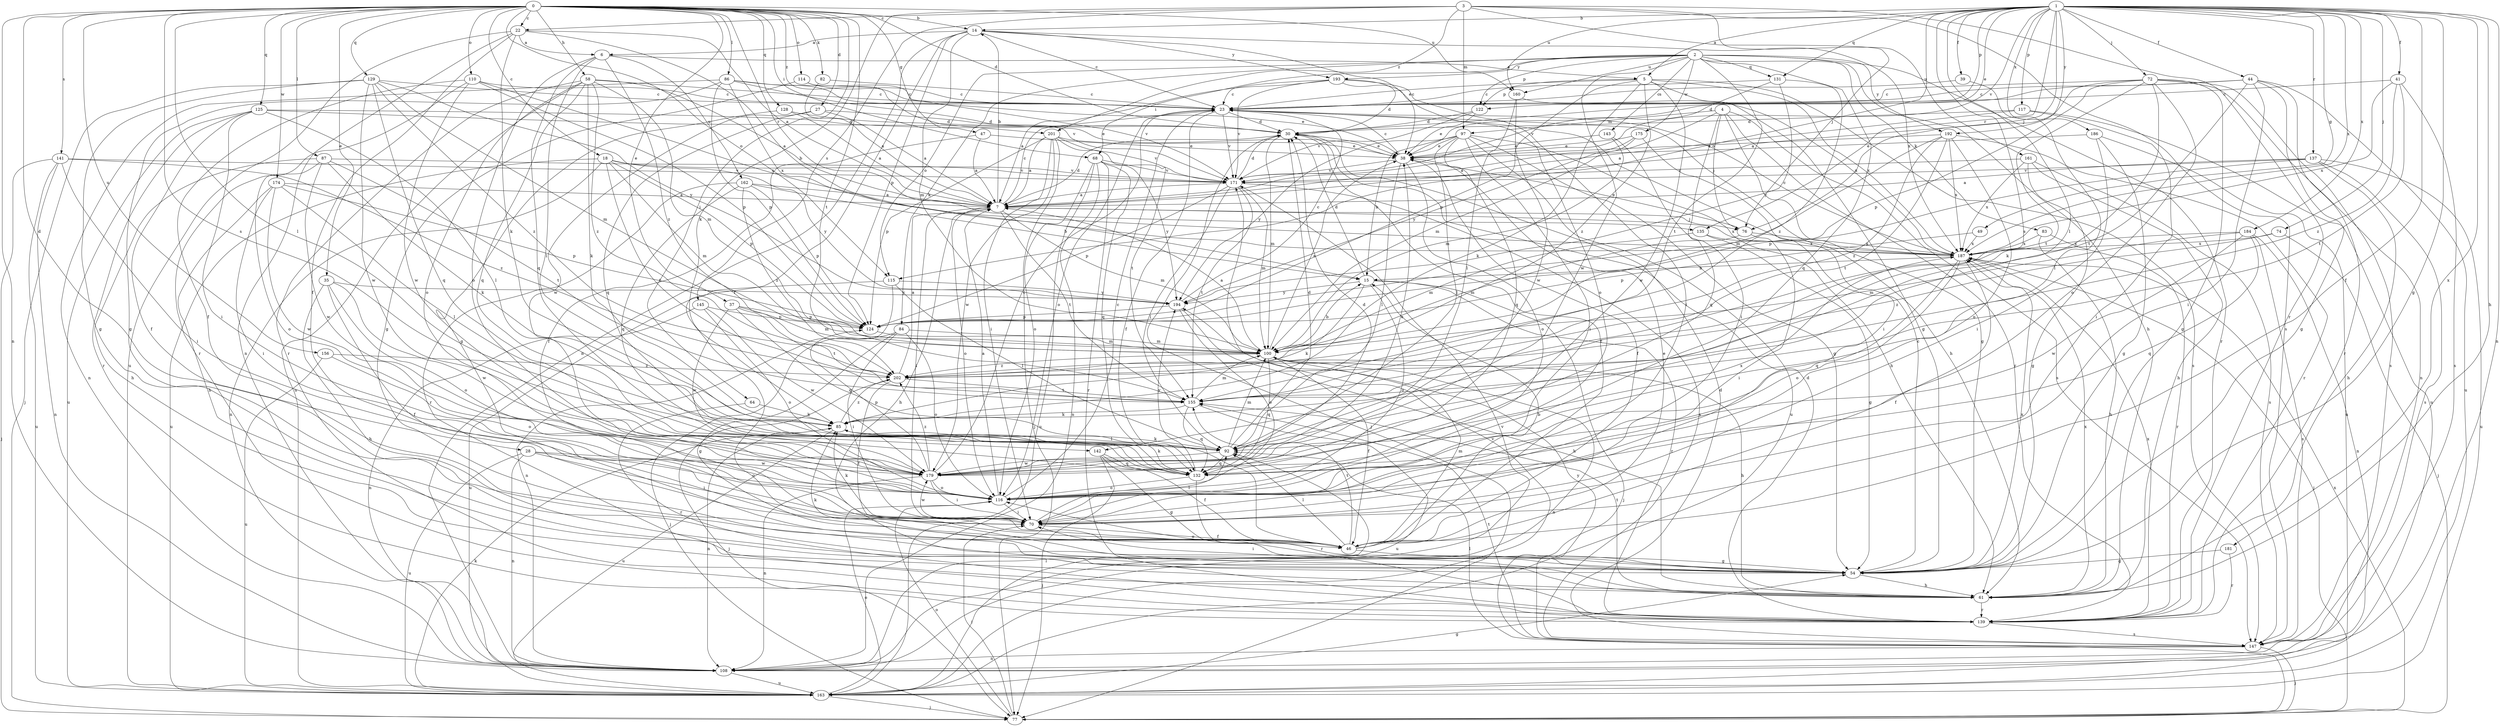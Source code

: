 strict digraph  {
0;
1;
2;
3;
4;
5;
6;
7;
14;
15;
18;
22;
23;
27;
28;
30;
35;
37;
38;
39;
41;
44;
46;
47;
49;
54;
58;
61;
64;
68;
70;
72;
74;
76;
77;
82;
83;
84;
85;
86;
87;
92;
97;
100;
108;
110;
114;
115;
116;
117;
122;
124;
125;
128;
129;
131;
132;
135;
137;
139;
141;
142;
143;
145;
147;
155;
156;
160;
161;
162;
163;
171;
174;
175;
179;
181;
184;
186;
187;
192;
193;
194;
201;
202;
0 -> 14  [label=b];
0 -> 18  [label=c];
0 -> 22  [label=c];
0 -> 27  [label=d];
0 -> 28  [label=d];
0 -> 30  [label=d];
0 -> 35  [label=e];
0 -> 37  [label=e];
0 -> 47  [label=g];
0 -> 58  [label=h];
0 -> 64  [label=i];
0 -> 68  [label=i];
0 -> 82  [label=k];
0 -> 86  [label=l];
0 -> 87  [label=l];
0 -> 92  [label=l];
0 -> 108  [label=n];
0 -> 110  [label=o];
0 -> 114  [label=o];
0 -> 115  [label=o];
0 -> 125  [label=q];
0 -> 128  [label=q];
0 -> 129  [label=q];
0 -> 135  [label=r];
0 -> 141  [label=s];
0 -> 142  [label=s];
0 -> 155  [label=t];
0 -> 156  [label=u];
0 -> 160  [label=u];
0 -> 174  [label=w];
0 -> 201  [label=z];
1 -> 5  [label=a];
1 -> 14  [label=b];
1 -> 38  [label=e];
1 -> 39  [label=f];
1 -> 41  [label=f];
1 -> 44  [label=f];
1 -> 46  [label=f];
1 -> 49  [label=g];
1 -> 54  [label=g];
1 -> 61  [label=h];
1 -> 72  [label=j];
1 -> 74  [label=j];
1 -> 76  [label=j];
1 -> 92  [label=l];
1 -> 108  [label=n];
1 -> 115  [label=o];
1 -> 117  [label=p];
1 -> 122  [label=p];
1 -> 131  [label=q];
1 -> 135  [label=r];
1 -> 137  [label=r];
1 -> 142  [label=s];
1 -> 160  [label=u];
1 -> 171  [label=v];
1 -> 181  [label=x];
1 -> 184  [label=x];
1 -> 186  [label=x];
1 -> 187  [label=x];
1 -> 192  [label=y];
2 -> 61  [label=h];
2 -> 68  [label=i];
2 -> 83  [label=k];
2 -> 84  [label=k];
2 -> 115  [label=o];
2 -> 122  [label=p];
2 -> 131  [label=q];
2 -> 132  [label=q];
2 -> 139  [label=r];
2 -> 143  [label=s];
2 -> 155  [label=t];
2 -> 160  [label=u];
2 -> 175  [label=w];
2 -> 179  [label=w];
2 -> 192  [label=y];
2 -> 193  [label=y];
3 -> 22  [label=c];
3 -> 76  [label=j];
3 -> 85  [label=k];
3 -> 97  [label=m];
3 -> 139  [label=r];
3 -> 145  [label=s];
3 -> 147  [label=s];
3 -> 161  [label=u];
3 -> 201  [label=z];
4 -> 54  [label=g];
4 -> 70  [label=i];
4 -> 76  [label=j];
4 -> 97  [label=m];
4 -> 100  [label=m];
4 -> 139  [label=r];
4 -> 147  [label=s];
5 -> 23  [label=c];
5 -> 54  [label=g];
5 -> 85  [label=k];
5 -> 122  [label=p];
5 -> 124  [label=p];
5 -> 147  [label=s];
5 -> 179  [label=w];
5 -> 187  [label=x];
5 -> 202  [label=z];
6 -> 5  [label=a];
6 -> 92  [label=l];
6 -> 116  [label=o];
6 -> 132  [label=q];
6 -> 162  [label=u];
6 -> 202  [label=z];
7 -> 14  [label=b];
7 -> 23  [label=c];
7 -> 30  [label=d];
7 -> 61  [label=h];
7 -> 70  [label=i];
7 -> 76  [label=j];
7 -> 100  [label=m];
7 -> 116  [label=o];
7 -> 155  [label=t];
7 -> 187  [label=x];
14 -> 6  [label=a];
14 -> 23  [label=c];
14 -> 38  [label=e];
14 -> 46  [label=f];
14 -> 100  [label=m];
14 -> 108  [label=n];
14 -> 124  [label=p];
14 -> 187  [label=x];
14 -> 193  [label=y];
15 -> 30  [label=d];
15 -> 77  [label=j];
15 -> 85  [label=k];
15 -> 116  [label=o];
15 -> 139  [label=r];
15 -> 194  [label=y];
18 -> 100  [label=m];
18 -> 108  [label=n];
18 -> 124  [label=p];
18 -> 155  [label=t];
18 -> 163  [label=u];
18 -> 171  [label=v];
18 -> 194  [label=y];
22 -> 6  [label=a];
22 -> 7  [label=a];
22 -> 15  [label=b];
22 -> 46  [label=f];
22 -> 85  [label=k];
22 -> 108  [label=n];
22 -> 163  [label=u];
23 -> 30  [label=d];
23 -> 46  [label=f];
23 -> 61  [label=h];
23 -> 116  [label=o];
23 -> 171  [label=v];
27 -> 7  [label=a];
27 -> 30  [label=d];
27 -> 132  [label=q];
27 -> 179  [label=w];
28 -> 70  [label=i];
28 -> 108  [label=n];
28 -> 116  [label=o];
28 -> 163  [label=u];
28 -> 179  [label=w];
30 -> 38  [label=e];
30 -> 46  [label=f];
30 -> 77  [label=j];
30 -> 100  [label=m];
35 -> 46  [label=f];
35 -> 61  [label=h];
35 -> 116  [label=o];
35 -> 179  [label=w];
35 -> 194  [label=y];
37 -> 100  [label=m];
37 -> 124  [label=p];
37 -> 132  [label=q];
37 -> 155  [label=t];
37 -> 179  [label=w];
38 -> 23  [label=c];
38 -> 46  [label=f];
38 -> 92  [label=l];
38 -> 116  [label=o];
38 -> 171  [label=v];
39 -> 23  [label=c];
39 -> 92  [label=l];
41 -> 23  [label=c];
41 -> 147  [label=s];
41 -> 155  [label=t];
41 -> 187  [label=x];
41 -> 202  [label=z];
44 -> 23  [label=c];
44 -> 30  [label=d];
44 -> 54  [label=g];
44 -> 70  [label=i];
44 -> 139  [label=r];
44 -> 155  [label=t];
44 -> 163  [label=u];
46 -> 15  [label=b];
46 -> 38  [label=e];
46 -> 54  [label=g];
46 -> 92  [label=l];
46 -> 100  [label=m];
46 -> 155  [label=t];
47 -> 7  [label=a];
47 -> 38  [label=e];
47 -> 46  [label=f];
49 -> 124  [label=p];
49 -> 187  [label=x];
54 -> 23  [label=c];
54 -> 61  [label=h];
54 -> 70  [label=i];
54 -> 85  [label=k];
54 -> 116  [label=o];
54 -> 187  [label=x];
58 -> 7  [label=a];
58 -> 23  [label=c];
58 -> 85  [label=k];
58 -> 100  [label=m];
58 -> 116  [label=o];
58 -> 132  [label=q];
58 -> 139  [label=r];
58 -> 163  [label=u];
58 -> 202  [label=z];
61 -> 139  [label=r];
61 -> 155  [label=t];
61 -> 187  [label=x];
64 -> 85  [label=k];
64 -> 139  [label=r];
68 -> 108  [label=n];
68 -> 116  [label=o];
68 -> 132  [label=q];
68 -> 139  [label=r];
68 -> 163  [label=u];
68 -> 171  [label=v];
68 -> 194  [label=y];
70 -> 46  [label=f];
70 -> 85  [label=k];
70 -> 92  [label=l];
70 -> 179  [label=w];
72 -> 7  [label=a];
72 -> 23  [label=c];
72 -> 54  [label=g];
72 -> 85  [label=k];
72 -> 108  [label=n];
72 -> 116  [label=o];
72 -> 124  [label=p];
72 -> 147  [label=s];
72 -> 155  [label=t];
74 -> 77  [label=j];
74 -> 187  [label=x];
74 -> 202  [label=z];
76 -> 38  [label=e];
76 -> 70  [label=i];
76 -> 100  [label=m];
76 -> 187  [label=x];
77 -> 70  [label=i];
77 -> 116  [label=o];
77 -> 187  [label=x];
82 -> 7  [label=a];
82 -> 23  [label=c];
83 -> 61  [label=h];
83 -> 139  [label=r];
83 -> 187  [label=x];
84 -> 54  [label=g];
84 -> 70  [label=i];
84 -> 77  [label=j];
84 -> 100  [label=m];
84 -> 116  [label=o];
85 -> 92  [label=l];
85 -> 108  [label=n];
85 -> 163  [label=u];
85 -> 202  [label=z];
86 -> 23  [label=c];
86 -> 38  [label=e];
86 -> 54  [label=g];
86 -> 108  [label=n];
86 -> 124  [label=p];
86 -> 171  [label=v];
86 -> 187  [label=x];
87 -> 61  [label=h];
87 -> 85  [label=k];
87 -> 116  [label=o];
87 -> 155  [label=t];
87 -> 171  [label=v];
87 -> 179  [label=w];
92 -> 30  [label=d];
92 -> 85  [label=k];
92 -> 100  [label=m];
92 -> 132  [label=q];
92 -> 179  [label=w];
97 -> 15  [label=b];
97 -> 38  [label=e];
97 -> 54  [label=g];
97 -> 61  [label=h];
97 -> 70  [label=i];
97 -> 92  [label=l];
97 -> 132  [label=q];
97 -> 163  [label=u];
97 -> 194  [label=y];
100 -> 7  [label=a];
100 -> 15  [label=b];
100 -> 38  [label=e];
100 -> 46  [label=f];
100 -> 61  [label=h];
100 -> 108  [label=n];
100 -> 132  [label=q];
100 -> 202  [label=z];
108 -> 92  [label=l];
108 -> 163  [label=u];
108 -> 171  [label=v];
110 -> 23  [label=c];
110 -> 46  [label=f];
110 -> 124  [label=p];
110 -> 139  [label=r];
110 -> 179  [label=w];
110 -> 187  [label=x];
114 -> 23  [label=c];
114 -> 54  [label=g];
114 -> 171  [label=v];
115 -> 92  [label=l];
115 -> 108  [label=n];
115 -> 163  [label=u];
115 -> 194  [label=y];
116 -> 7  [label=a];
116 -> 23  [label=c];
116 -> 70  [label=i];
117 -> 7  [label=a];
117 -> 30  [label=d];
117 -> 70  [label=i];
117 -> 163  [label=u];
122 -> 30  [label=d];
122 -> 38  [label=e];
122 -> 171  [label=v];
124 -> 100  [label=m];
125 -> 30  [label=d];
125 -> 38  [label=e];
125 -> 46  [label=f];
125 -> 70  [label=i];
125 -> 92  [label=l];
125 -> 139  [label=r];
125 -> 163  [label=u];
128 -> 7  [label=a];
128 -> 30  [label=d];
128 -> 54  [label=g];
129 -> 23  [label=c];
129 -> 54  [label=g];
129 -> 77  [label=j];
129 -> 100  [label=m];
129 -> 132  [label=q];
129 -> 179  [label=w];
129 -> 194  [label=y];
129 -> 202  [label=z];
131 -> 23  [label=c];
131 -> 171  [label=v];
131 -> 194  [label=y];
131 -> 202  [label=z];
132 -> 85  [label=k];
132 -> 116  [label=o];
132 -> 139  [label=r];
132 -> 194  [label=y];
135 -> 54  [label=g];
135 -> 100  [label=m];
135 -> 187  [label=x];
137 -> 7  [label=a];
137 -> 61  [label=h];
137 -> 124  [label=p];
137 -> 147  [label=s];
137 -> 163  [label=u];
137 -> 171  [label=v];
139 -> 30  [label=d];
139 -> 147  [label=s];
139 -> 187  [label=x];
141 -> 70  [label=i];
141 -> 77  [label=j];
141 -> 108  [label=n];
141 -> 163  [label=u];
141 -> 171  [label=v];
141 -> 202  [label=z];
142 -> 46  [label=f];
142 -> 54  [label=g];
142 -> 77  [label=j];
142 -> 132  [label=q];
143 -> 38  [label=e];
143 -> 100  [label=m];
143 -> 132  [label=q];
145 -> 108  [label=n];
145 -> 116  [label=o];
145 -> 124  [label=p];
145 -> 179  [label=w];
147 -> 30  [label=d];
147 -> 77  [label=j];
147 -> 92  [label=l];
147 -> 108  [label=n];
147 -> 155  [label=t];
147 -> 194  [label=y];
155 -> 85  [label=k];
155 -> 100  [label=m];
155 -> 132  [label=q];
155 -> 163  [label=u];
156 -> 116  [label=o];
156 -> 163  [label=u];
156 -> 202  [label=z];
160 -> 92  [label=l];
160 -> 179  [label=w];
160 -> 187  [label=x];
161 -> 54  [label=g];
161 -> 61  [label=h];
161 -> 147  [label=s];
161 -> 171  [label=v];
161 -> 187  [label=x];
162 -> 7  [label=a];
162 -> 15  [label=b];
162 -> 124  [label=p];
162 -> 132  [label=q];
162 -> 139  [label=r];
162 -> 202  [label=z];
163 -> 54  [label=g];
163 -> 77  [label=j];
163 -> 85  [label=k];
163 -> 116  [label=o];
163 -> 171  [label=v];
171 -> 7  [label=a];
171 -> 30  [label=d];
171 -> 92  [label=l];
171 -> 100  [label=m];
171 -> 124  [label=p];
171 -> 147  [label=s];
171 -> 155  [label=t];
174 -> 7  [label=a];
174 -> 61  [label=h];
174 -> 70  [label=i];
174 -> 92  [label=l];
174 -> 124  [label=p];
174 -> 179  [label=w];
175 -> 7  [label=a];
175 -> 38  [label=e];
175 -> 70  [label=i];
175 -> 194  [label=y];
179 -> 23  [label=c];
179 -> 30  [label=d];
179 -> 38  [label=e];
179 -> 70  [label=i];
179 -> 108  [label=n];
179 -> 116  [label=o];
179 -> 124  [label=p];
179 -> 187  [label=x];
179 -> 202  [label=z];
181 -> 54  [label=g];
181 -> 139  [label=r];
184 -> 100  [label=m];
184 -> 108  [label=n];
184 -> 132  [label=q];
184 -> 147  [label=s];
184 -> 179  [label=w];
184 -> 187  [label=x];
186 -> 38  [label=e];
186 -> 54  [label=g];
186 -> 70  [label=i];
186 -> 163  [label=u];
187 -> 15  [label=b];
187 -> 23  [label=c];
187 -> 46  [label=f];
187 -> 77  [label=j];
187 -> 116  [label=o];
187 -> 132  [label=q];
192 -> 38  [label=e];
192 -> 100  [label=m];
192 -> 116  [label=o];
192 -> 139  [label=r];
192 -> 155  [label=t];
192 -> 187  [label=x];
192 -> 202  [label=z];
193 -> 7  [label=a];
193 -> 23  [label=c];
193 -> 30  [label=d];
193 -> 70  [label=i];
193 -> 116  [label=o];
193 -> 171  [label=v];
194 -> 23  [label=c];
194 -> 61  [label=h];
194 -> 116  [label=o];
194 -> 124  [label=p];
201 -> 7  [label=a];
201 -> 38  [label=e];
201 -> 70  [label=i];
201 -> 77  [label=j];
201 -> 124  [label=p];
201 -> 155  [label=t];
201 -> 171  [label=v];
201 -> 179  [label=w];
202 -> 7  [label=a];
202 -> 46  [label=f];
202 -> 77  [label=j];
202 -> 155  [label=t];
}
